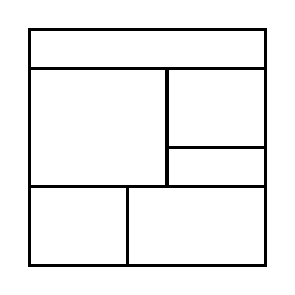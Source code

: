 \begin{tikzpicture}[very thick, scale=.5]
    \draw (0,5) rectangle (6,6);
    \draw (0,2) rectangle (7/2,5);
    \draw (7/2,3) rectangle (6,5);
    \draw (7/2,2) rectangle (6,3);
    \draw (0,0) rectangle (5/2,2);
    \draw (5/2,0) rectangle (6,2);
\end{tikzpicture}
